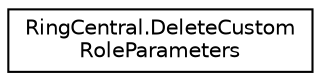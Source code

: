 digraph "Graphical Class Hierarchy"
{
 // LATEX_PDF_SIZE
  edge [fontname="Helvetica",fontsize="10",labelfontname="Helvetica",labelfontsize="10"];
  node [fontname="Helvetica",fontsize="10",shape=record];
  rankdir="LR";
  Node0 [label="RingCentral.DeleteCustom\lRoleParameters",height=0.2,width=0.4,color="black", fillcolor="white", style="filled",URL="$classRingCentral_1_1DeleteCustomRoleParameters.html",tooltip="Query parameters for operation deleteCustomRole"];
}
